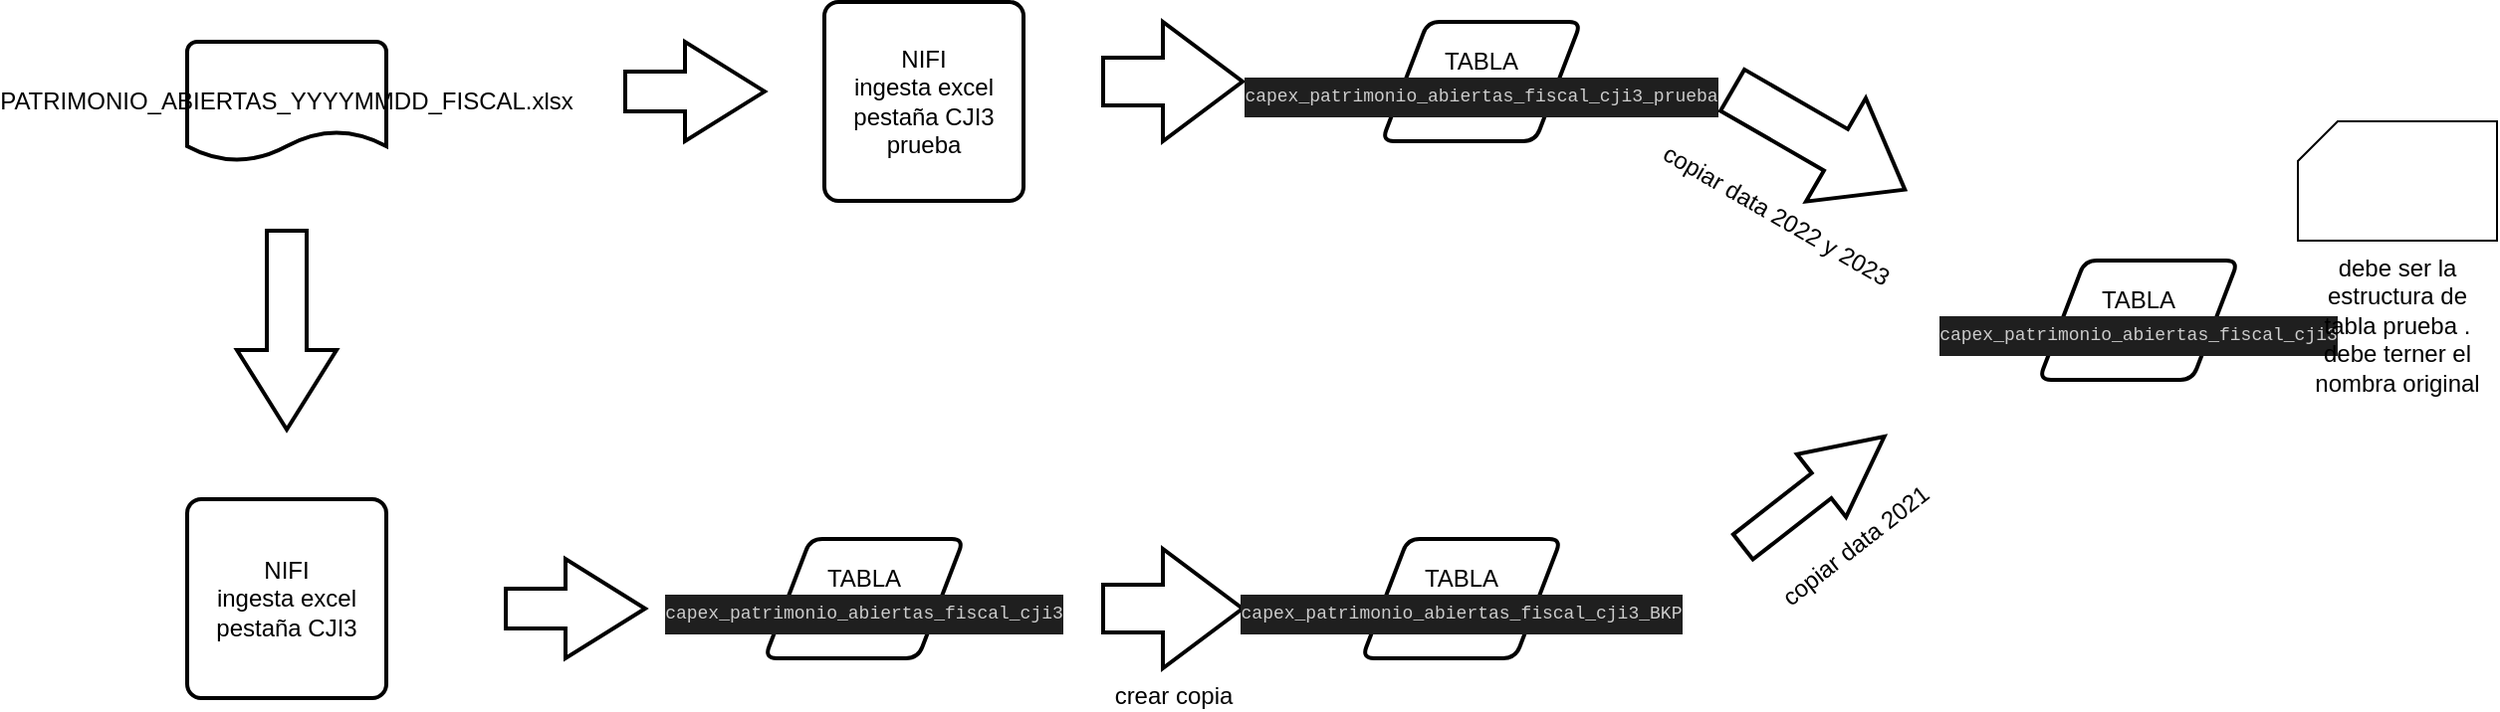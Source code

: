 <mxfile version="21.6.8" type="github">
  <diagram name="Página-1" id="SbahB-Qi3hLQ9L4SPKrd">
    <mxGraphModel dx="2329" dy="576" grid="1" gridSize="10" guides="1" tooltips="1" connect="1" arrows="1" fold="1" page="1" pageScale="1" pageWidth="827" pageHeight="1169" math="0" shadow="0">
      <root>
        <mxCell id="0" />
        <mxCell id="1" parent="0" />
        <mxCell id="b5ciQXumQWcJhd1q4Pve-9" value="PATRIMONIO_ABIERTAS_YYYYMMDD_FISCAL.xlsx" style="strokeWidth=2;html=1;shape=mxgraph.flowchart.document2;whiteSpace=wrap;size=0.25;" vertex="1" parent="1">
          <mxGeometry x="-710" y="80" width="100" height="60" as="geometry" />
        </mxCell>
        <mxCell id="b5ciQXumQWcJhd1q4Pve-10" value="NIFI&lt;br&gt;ingesta excel pestaña CJI3 prueba" style="rounded=1;whiteSpace=wrap;html=1;absoluteArcSize=1;arcSize=14;strokeWidth=2;" vertex="1" parent="1">
          <mxGeometry x="-390" y="60" width="100" height="100" as="geometry" />
        </mxCell>
        <mxCell id="b5ciQXumQWcJhd1q4Pve-13" value="" style="verticalLabelPosition=bottom;verticalAlign=top;html=1;strokeWidth=2;shape=mxgraph.arrows2.arrow;dy=0.6;dx=40;notch=0;" vertex="1" parent="1">
          <mxGeometry x="-490" y="80" width="70" height="50" as="geometry" />
        </mxCell>
        <mxCell id="b5ciQXumQWcJhd1q4Pve-14" value="" style="verticalLabelPosition=bottom;verticalAlign=top;html=1;strokeWidth=2;shape=mxgraph.arrows2.arrow;dy=0.6;dx=40;notch=0;" vertex="1" parent="1">
          <mxGeometry x="-250" y="70" width="70" height="60" as="geometry" />
        </mxCell>
        <mxCell id="b5ciQXumQWcJhd1q4Pve-15" value="TABLA&lt;br&gt;&lt;div style=&quot;color: rgb(204, 204, 204); background-color: rgb(31, 31, 31); font-family: Consolas, &amp;quot;Courier New&amp;quot;, monospace; line-height: 19px;&quot;&gt;&lt;font style=&quot;font-size: 9px;&quot;&gt;capex_patrimonio_abiertas_fiscal_cji3_prueba&lt;/font&gt;&lt;/div&gt;" style="shape=parallelogram;html=1;strokeWidth=2;perimeter=parallelogramPerimeter;whiteSpace=wrap;rounded=1;arcSize=12;size=0.23;" vertex="1" parent="1">
          <mxGeometry x="-110" y="70" width="100" height="60" as="geometry" />
        </mxCell>
        <mxCell id="b5ciQXumQWcJhd1q4Pve-16" value="" style="verticalLabelPosition=bottom;verticalAlign=top;html=1;strokeWidth=2;shape=mxgraph.arrows2.arrow;dy=0.6;dx=40;notch=0;rotation=90;" vertex="1" parent="1">
          <mxGeometry x="-710" y="200" width="100" height="50" as="geometry" />
        </mxCell>
        <mxCell id="b5ciQXumQWcJhd1q4Pve-17" value="NIFI&lt;br&gt;ingesta excel pestaña CJI3" style="rounded=1;whiteSpace=wrap;html=1;absoluteArcSize=1;arcSize=14;strokeWidth=2;" vertex="1" parent="1">
          <mxGeometry x="-710" y="310" width="100" height="100" as="geometry" />
        </mxCell>
        <mxCell id="b5ciQXumQWcJhd1q4Pve-18" value="" style="verticalLabelPosition=bottom;verticalAlign=top;html=1;strokeWidth=2;shape=mxgraph.arrows2.arrow;dy=0.6;dx=40;notch=0;" vertex="1" parent="1">
          <mxGeometry x="-550" y="340" width="70" height="50" as="geometry" />
        </mxCell>
        <mxCell id="b5ciQXumQWcJhd1q4Pve-20" value="TABLA&lt;br&gt;&lt;div style=&quot;color: rgb(204, 204, 204); background-color: rgb(31, 31, 31); font-family: Consolas, &amp;quot;Courier New&amp;quot;, monospace; line-height: 19px;&quot;&gt;&lt;font style=&quot;font-size: 9px;&quot;&gt;capex_patrimonio_abiertas_fiscal_cji3&lt;/font&gt;&lt;/div&gt;" style="shape=parallelogram;html=1;strokeWidth=2;perimeter=parallelogramPerimeter;whiteSpace=wrap;rounded=1;arcSize=12;size=0.23;" vertex="1" parent="1">
          <mxGeometry x="-420" y="330" width="100" height="60" as="geometry" />
        </mxCell>
        <mxCell id="b5ciQXumQWcJhd1q4Pve-22" value="crear copia" style="verticalLabelPosition=bottom;verticalAlign=top;html=1;strokeWidth=2;shape=mxgraph.arrows2.arrow;dy=0.6;dx=40;notch=0;" vertex="1" parent="1">
          <mxGeometry x="-250" y="335" width="70" height="60" as="geometry" />
        </mxCell>
        <mxCell id="b5ciQXumQWcJhd1q4Pve-23" value="TABLA&lt;br&gt;&lt;div style=&quot;color: rgb(204, 204, 204); background-color: rgb(31, 31, 31); font-family: Consolas, &amp;quot;Courier New&amp;quot;, monospace; line-height: 19px;&quot;&gt;&lt;font style=&quot;font-size: 9px;&quot;&gt;capex_patrimonio_abiertas_fiscal_cji3_BKP&lt;/font&gt;&lt;/div&gt;" style="shape=parallelogram;html=1;strokeWidth=2;perimeter=parallelogramPerimeter;whiteSpace=wrap;rounded=1;arcSize=12;size=0.23;" vertex="1" parent="1">
          <mxGeometry x="-120" y="330" width="100" height="60" as="geometry" />
        </mxCell>
        <mxCell id="b5ciQXumQWcJhd1q4Pve-29" value="copiar data 2021" style="verticalLabelPosition=bottom;verticalAlign=top;html=1;strokeWidth=2;shape=mxgraph.arrows2.arrow;dy=0.6;dx=40;notch=0;rotation=-38;" vertex="1" parent="1">
          <mxGeometry x="61.83" y="286.26" width="90" height="40" as="geometry" />
        </mxCell>
        <mxCell id="b5ciQXumQWcJhd1q4Pve-30" value="copiar data 2022 y 2023" style="verticalLabelPosition=bottom;verticalAlign=top;html=1;strokeWidth=2;shape=mxgraph.arrows2.arrow;dy=0.6;dx=40;notch=0;rotation=30;" vertex="1" parent="1">
          <mxGeometry x="59.33" y="99.33" width="100" height="60" as="geometry" />
        </mxCell>
        <mxCell id="b5ciQXumQWcJhd1q4Pve-31" value="TABLA&lt;br&gt;&lt;div style=&quot;color: rgb(204, 204, 204); background-color: rgb(31, 31, 31); font-family: Consolas, &amp;quot;Courier New&amp;quot;, monospace; line-height: 19px;&quot;&gt;&lt;font style=&quot;font-size: 9px;&quot;&gt;capex_patrimonio_abiertas_fiscal_cji3&lt;/font&gt;&lt;/div&gt;" style="shape=parallelogram;html=1;strokeWidth=2;perimeter=parallelogramPerimeter;whiteSpace=wrap;rounded=1;arcSize=12;size=0.23;" vertex="1" parent="1">
          <mxGeometry x="220" y="190" width="100" height="60" as="geometry" />
        </mxCell>
        <mxCell id="b5ciQXumQWcJhd1q4Pve-33" value="debe ser la estructura de tabla prueba .&lt;br&gt;debe terner el nombra original" style="verticalLabelPosition=bottom;verticalAlign=top;html=1;shape=card;whiteSpace=wrap;size=20;arcSize=12;" vertex="1" parent="1">
          <mxGeometry x="350" y="120" width="100" height="60" as="geometry" />
        </mxCell>
      </root>
    </mxGraphModel>
  </diagram>
</mxfile>
